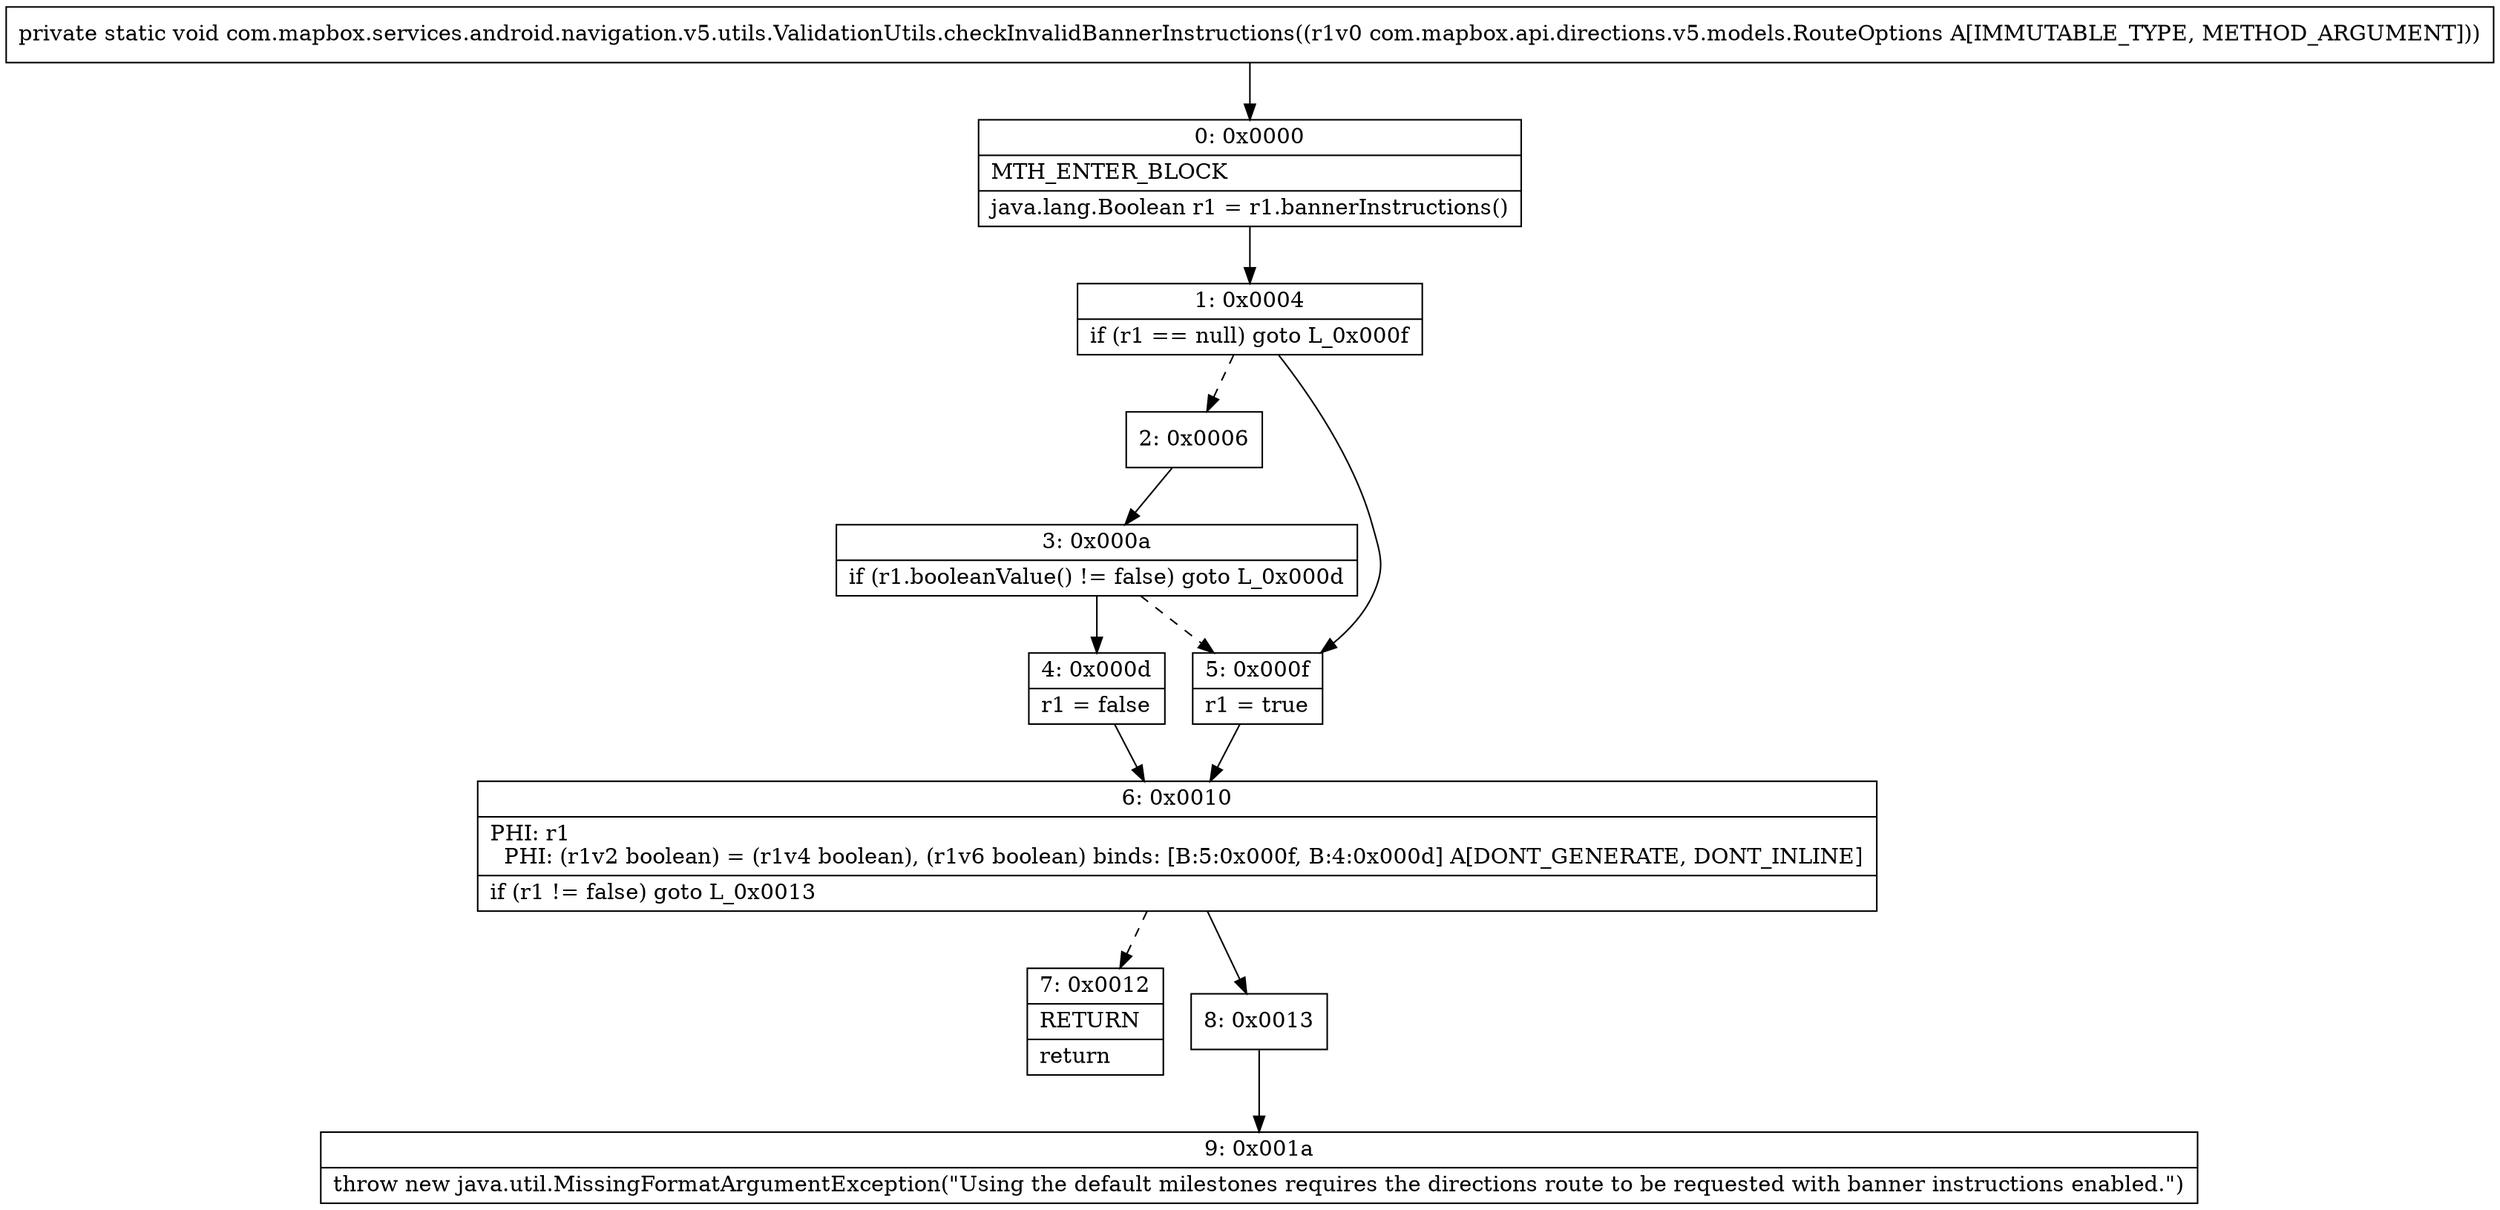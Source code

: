 digraph "CFG forcom.mapbox.services.android.navigation.v5.utils.ValidationUtils.checkInvalidBannerInstructions(Lcom\/mapbox\/api\/directions\/v5\/models\/RouteOptions;)V" {
Node_0 [shape=record,label="{0\:\ 0x0000|MTH_ENTER_BLOCK\l|java.lang.Boolean r1 = r1.bannerInstructions()\l}"];
Node_1 [shape=record,label="{1\:\ 0x0004|if (r1 == null) goto L_0x000f\l}"];
Node_2 [shape=record,label="{2\:\ 0x0006}"];
Node_3 [shape=record,label="{3\:\ 0x000a|if (r1.booleanValue() != false) goto L_0x000d\l}"];
Node_4 [shape=record,label="{4\:\ 0x000d|r1 = false\l}"];
Node_5 [shape=record,label="{5\:\ 0x000f|r1 = true\l}"];
Node_6 [shape=record,label="{6\:\ 0x0010|PHI: r1 \l  PHI: (r1v2 boolean) = (r1v4 boolean), (r1v6 boolean) binds: [B:5:0x000f, B:4:0x000d] A[DONT_GENERATE, DONT_INLINE]\l|if (r1 != false) goto L_0x0013\l}"];
Node_7 [shape=record,label="{7\:\ 0x0012|RETURN\l|return\l}"];
Node_8 [shape=record,label="{8\:\ 0x0013}"];
Node_9 [shape=record,label="{9\:\ 0x001a|throw new java.util.MissingFormatArgumentException(\"Using the default milestones requires the directions route to be requested with banner instructions enabled.\")\l}"];
MethodNode[shape=record,label="{private static void com.mapbox.services.android.navigation.v5.utils.ValidationUtils.checkInvalidBannerInstructions((r1v0 com.mapbox.api.directions.v5.models.RouteOptions A[IMMUTABLE_TYPE, METHOD_ARGUMENT])) }"];
MethodNode -> Node_0;
Node_0 -> Node_1;
Node_1 -> Node_2[style=dashed];
Node_1 -> Node_5;
Node_2 -> Node_3;
Node_3 -> Node_4;
Node_3 -> Node_5[style=dashed];
Node_4 -> Node_6;
Node_5 -> Node_6;
Node_6 -> Node_7[style=dashed];
Node_6 -> Node_8;
Node_8 -> Node_9;
}

